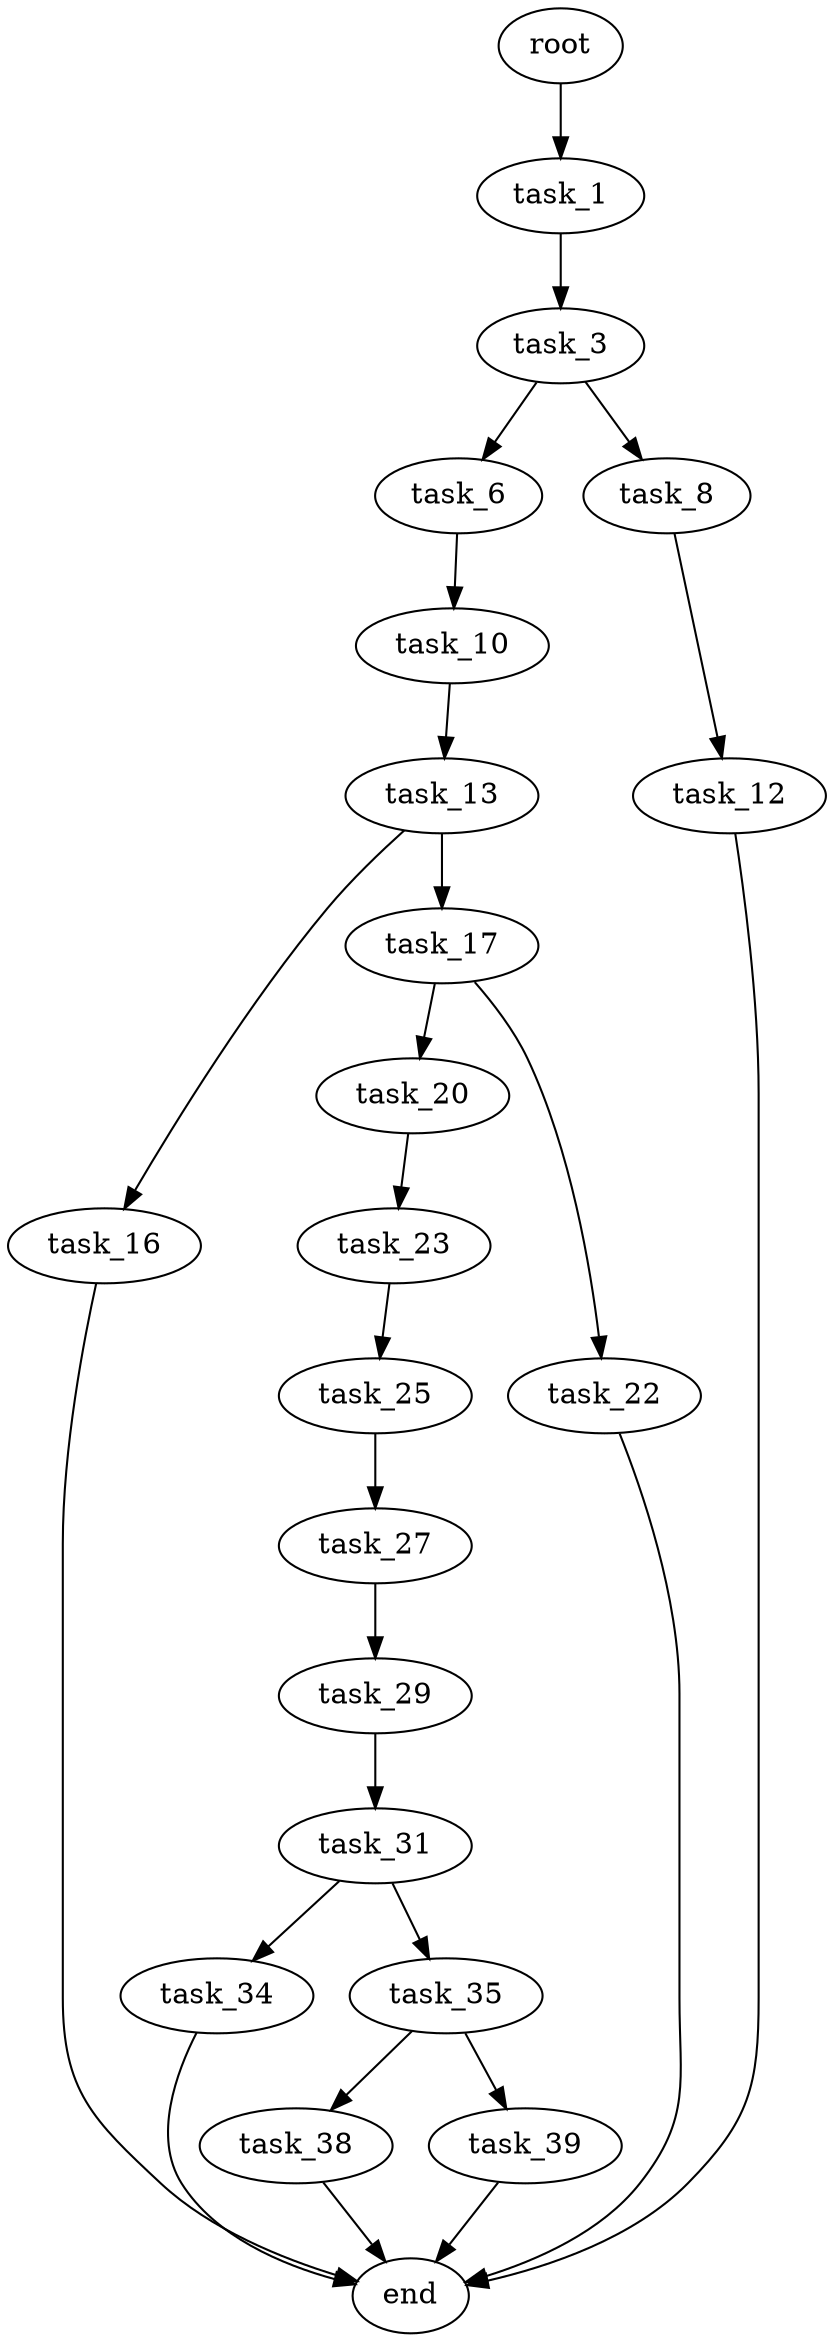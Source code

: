 digraph G {
  root [size="0.000000"];
  task_1 [size="134217728000.000000"];
  task_3 [size="10140672309.000000"];
  task_6 [size="11974385584.000000"];
  task_8 [size="8207043202.000000"];
  task_10 [size="218533986144.000000"];
  task_12 [size="1192334132.000000"];
  task_13 [size="231928233984.000000"];
  end [size="0.000000"];
  task_16 [size="60286919892.000000"];
  task_17 [size="527618233671.000000"];
  task_20 [size="53239267644.000000"];
  task_22 [size="158208758620.000000"];
  task_23 [size="549755813888.000000"];
  task_25 [size="28991029248.000000"];
  task_27 [size="12909655244.000000"];
  task_29 [size="142513817078.000000"];
  task_31 [size="368293445632.000000"];
  task_34 [size="1073741824000.000000"];
  task_35 [size="1178638472394.000000"];
  task_38 [size="1323240027108.000000"];
  task_39 [size="14611417364.000000"];

  root -> task_1 [size="1.000000"];
  task_1 -> task_3 [size="209715200.000000"];
  task_3 -> task_6 [size="838860800.000000"];
  task_3 -> task_8 [size="838860800.000000"];
  task_6 -> task_10 [size="209715200.000000"];
  task_8 -> task_12 [size="209715200.000000"];
  task_10 -> task_13 [size="209715200.000000"];
  task_12 -> end [size="1.000000"];
  task_13 -> task_16 [size="301989888.000000"];
  task_13 -> task_17 [size="301989888.000000"];
  task_16 -> end [size="1.000000"];
  task_17 -> task_20 [size="679477248.000000"];
  task_17 -> task_22 [size="679477248.000000"];
  task_20 -> task_23 [size="838860800.000000"];
  task_22 -> end [size="1.000000"];
  task_23 -> task_25 [size="536870912.000000"];
  task_25 -> task_27 [size="75497472.000000"];
  task_27 -> task_29 [size="838860800.000000"];
  task_29 -> task_31 [size="301989888.000000"];
  task_31 -> task_34 [size="411041792.000000"];
  task_31 -> task_35 [size="411041792.000000"];
  task_34 -> end [size="1.000000"];
  task_35 -> task_38 [size="838860800.000000"];
  task_35 -> task_39 [size="838860800.000000"];
  task_38 -> end [size="1.000000"];
  task_39 -> end [size="1.000000"];
}

